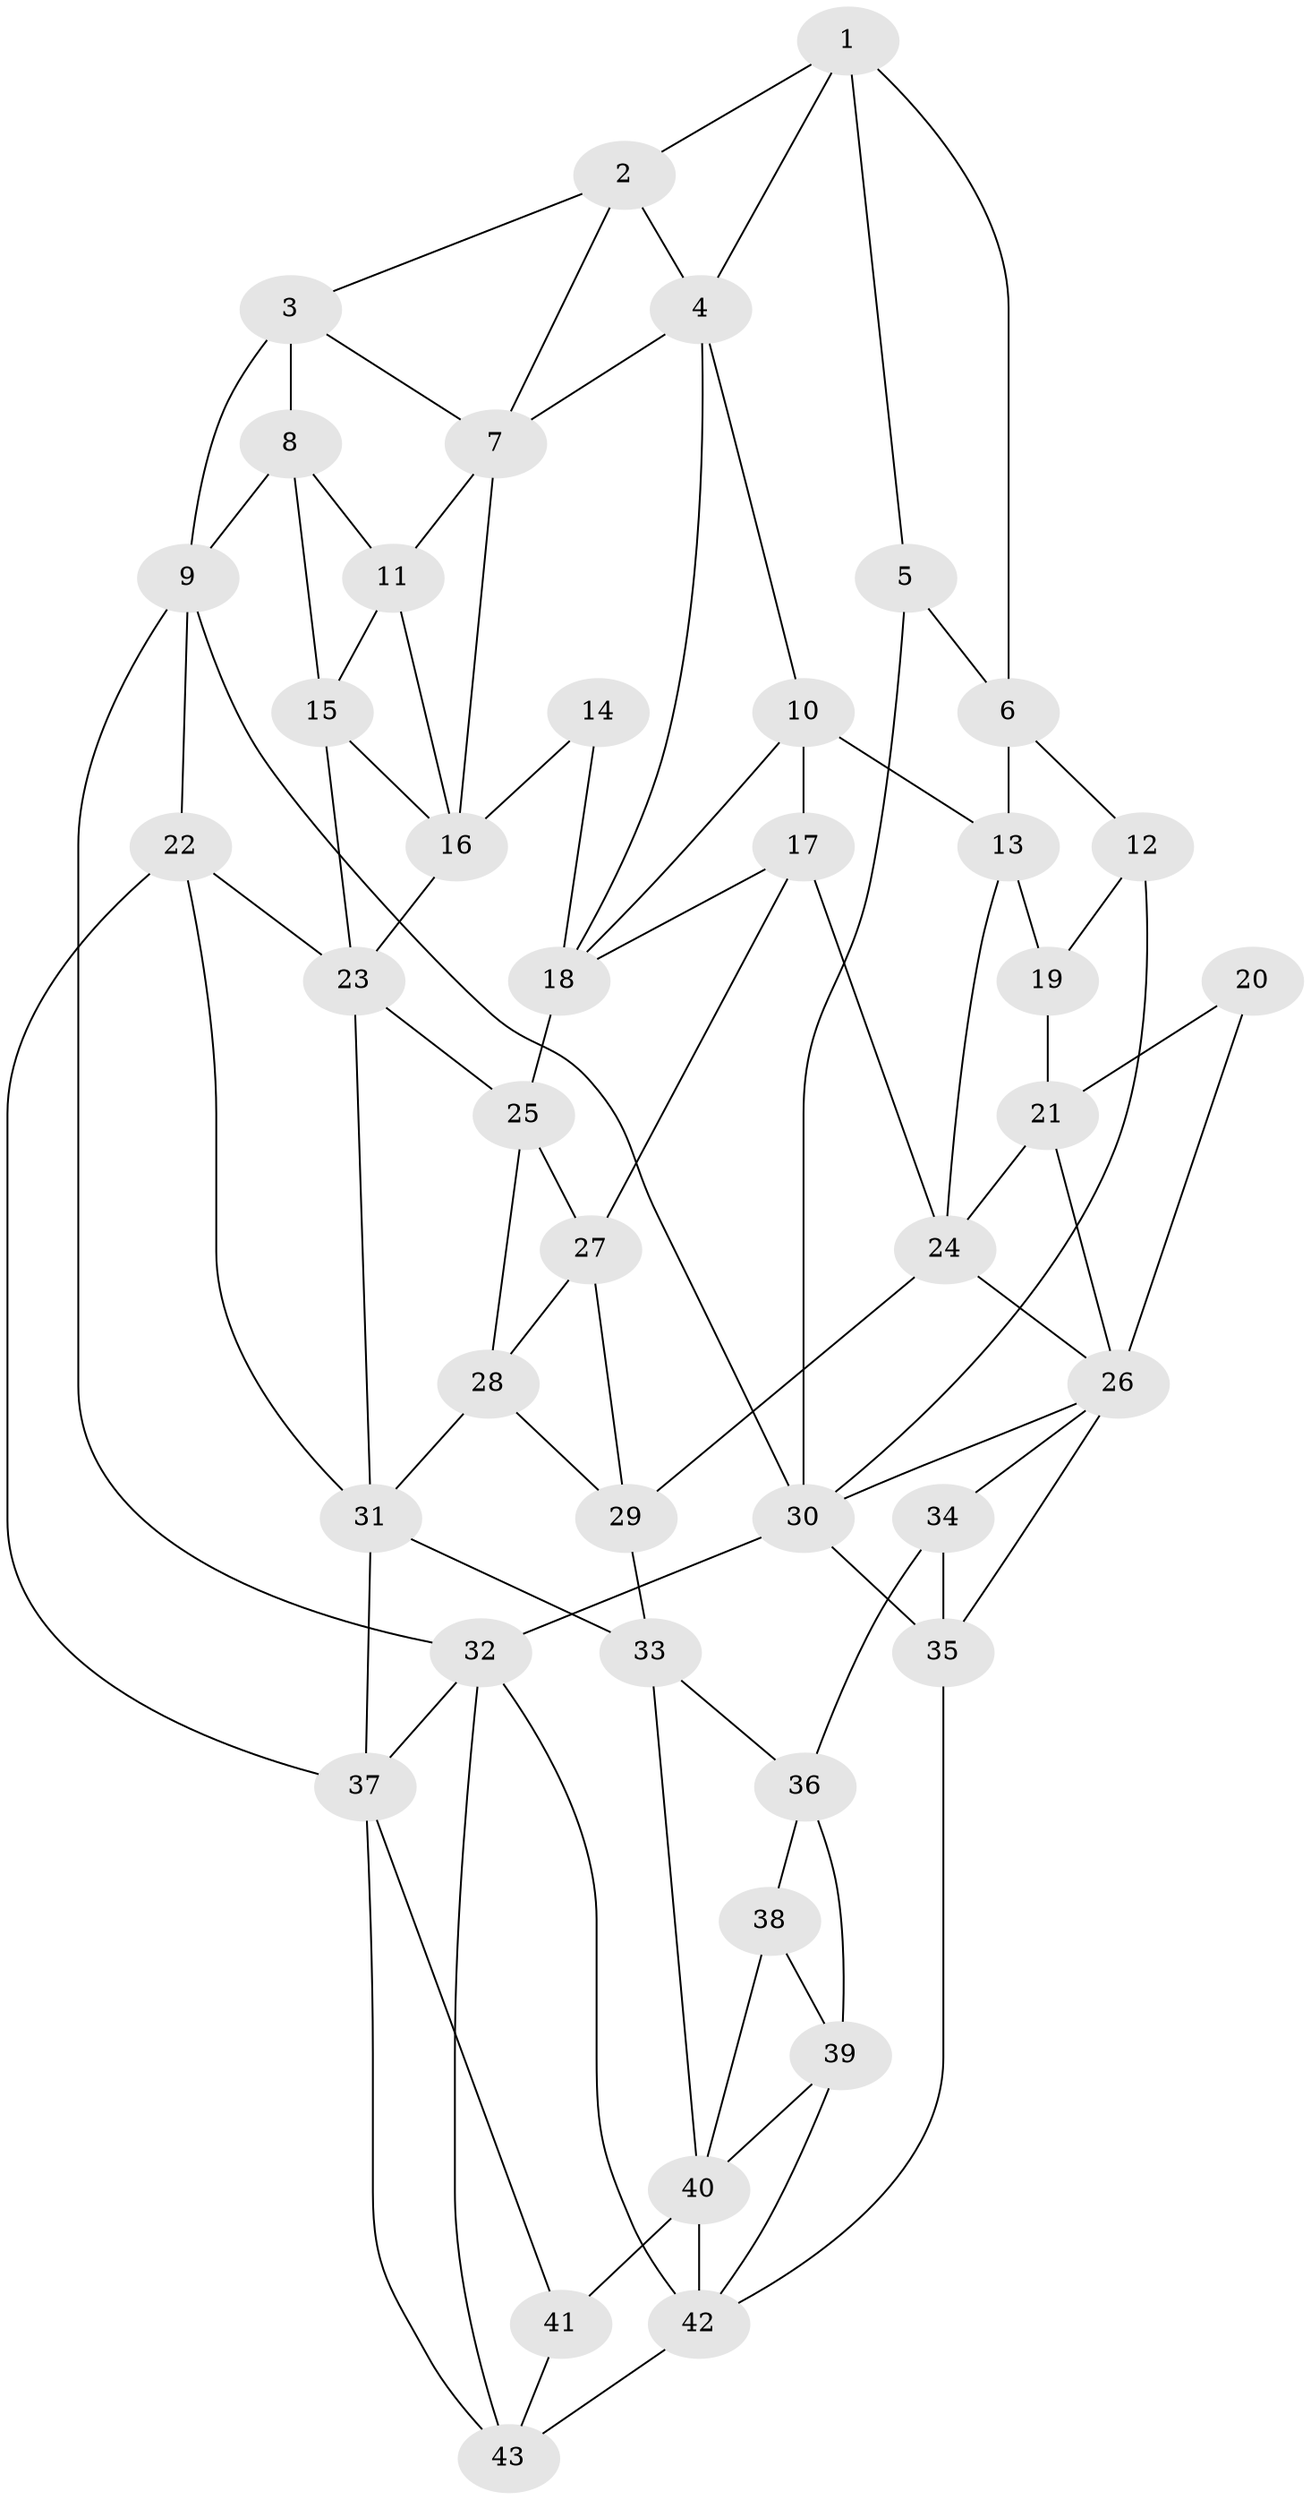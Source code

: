 // original degree distribution, {3: 0.014285714285714285, 5: 0.5428571428571428, 6: 0.21428571428571427, 4: 0.22857142857142856}
// Generated by graph-tools (version 1.1) at 2025/38/03/04/25 23:38:21]
// undirected, 43 vertices, 89 edges
graph export_dot {
  node [color=gray90,style=filled];
  1;
  2;
  3;
  4;
  5;
  6;
  7;
  8;
  9;
  10;
  11;
  12;
  13;
  14;
  15;
  16;
  17;
  18;
  19;
  20;
  21;
  22;
  23;
  24;
  25;
  26;
  27;
  28;
  29;
  30;
  31;
  32;
  33;
  34;
  35;
  36;
  37;
  38;
  39;
  40;
  41;
  42;
  43;
  1 -- 2 [weight=1.0];
  1 -- 4 [weight=1.0];
  1 -- 5 [weight=1.0];
  1 -- 6 [weight=1.0];
  2 -- 3 [weight=1.0];
  2 -- 4 [weight=1.0];
  2 -- 7 [weight=1.0];
  3 -- 7 [weight=1.0];
  3 -- 8 [weight=2.0];
  3 -- 9 [weight=2.0];
  4 -- 7 [weight=1.0];
  4 -- 10 [weight=1.0];
  4 -- 18 [weight=1.0];
  5 -- 6 [weight=2.0];
  5 -- 30 [weight=1.0];
  6 -- 12 [weight=1.0];
  6 -- 13 [weight=1.0];
  7 -- 11 [weight=1.0];
  7 -- 16 [weight=1.0];
  8 -- 9 [weight=1.0];
  8 -- 11 [weight=1.0];
  8 -- 15 [weight=1.0];
  9 -- 22 [weight=1.0];
  9 -- 30 [weight=1.0];
  9 -- 32 [weight=1.0];
  10 -- 13 [weight=1.0];
  10 -- 17 [weight=1.0];
  10 -- 18 [weight=1.0];
  11 -- 15 [weight=1.0];
  11 -- 16 [weight=1.0];
  12 -- 19 [weight=2.0];
  12 -- 30 [weight=1.0];
  13 -- 19 [weight=2.0];
  13 -- 24 [weight=2.0];
  14 -- 16 [weight=2.0];
  14 -- 18 [weight=1.0];
  15 -- 16 [weight=1.0];
  15 -- 23 [weight=1.0];
  16 -- 23 [weight=1.0];
  17 -- 18 [weight=1.0];
  17 -- 24 [weight=1.0];
  17 -- 27 [weight=1.0];
  18 -- 25 [weight=2.0];
  19 -- 21 [weight=2.0];
  20 -- 21 [weight=2.0];
  20 -- 26 [weight=1.0];
  21 -- 24 [weight=1.0];
  21 -- 26 [weight=1.0];
  22 -- 23 [weight=1.0];
  22 -- 31 [weight=1.0];
  22 -- 37 [weight=1.0];
  23 -- 25 [weight=1.0];
  23 -- 31 [weight=1.0];
  24 -- 26 [weight=1.0];
  24 -- 29 [weight=1.0];
  25 -- 27 [weight=1.0];
  25 -- 28 [weight=2.0];
  26 -- 30 [weight=1.0];
  26 -- 34 [weight=1.0];
  26 -- 35 [weight=1.0];
  27 -- 28 [weight=1.0];
  27 -- 29 [weight=1.0];
  28 -- 29 [weight=1.0];
  28 -- 31 [weight=2.0];
  29 -- 33 [weight=1.0];
  30 -- 32 [weight=2.0];
  30 -- 35 [weight=1.0];
  31 -- 33 [weight=1.0];
  31 -- 37 [weight=1.0];
  32 -- 37 [weight=1.0];
  32 -- 42 [weight=1.0];
  32 -- 43 [weight=1.0];
  33 -- 36 [weight=1.0];
  33 -- 40 [weight=1.0];
  34 -- 35 [weight=2.0];
  34 -- 36 [weight=1.0];
  35 -- 42 [weight=1.0];
  36 -- 38 [weight=1.0];
  36 -- 39 [weight=1.0];
  37 -- 41 [weight=1.0];
  37 -- 43 [weight=1.0];
  38 -- 39 [weight=2.0];
  38 -- 40 [weight=1.0];
  39 -- 40 [weight=1.0];
  39 -- 42 [weight=1.0];
  40 -- 41 [weight=2.0];
  40 -- 42 [weight=1.0];
  41 -- 43 [weight=1.0];
  42 -- 43 [weight=1.0];
}

